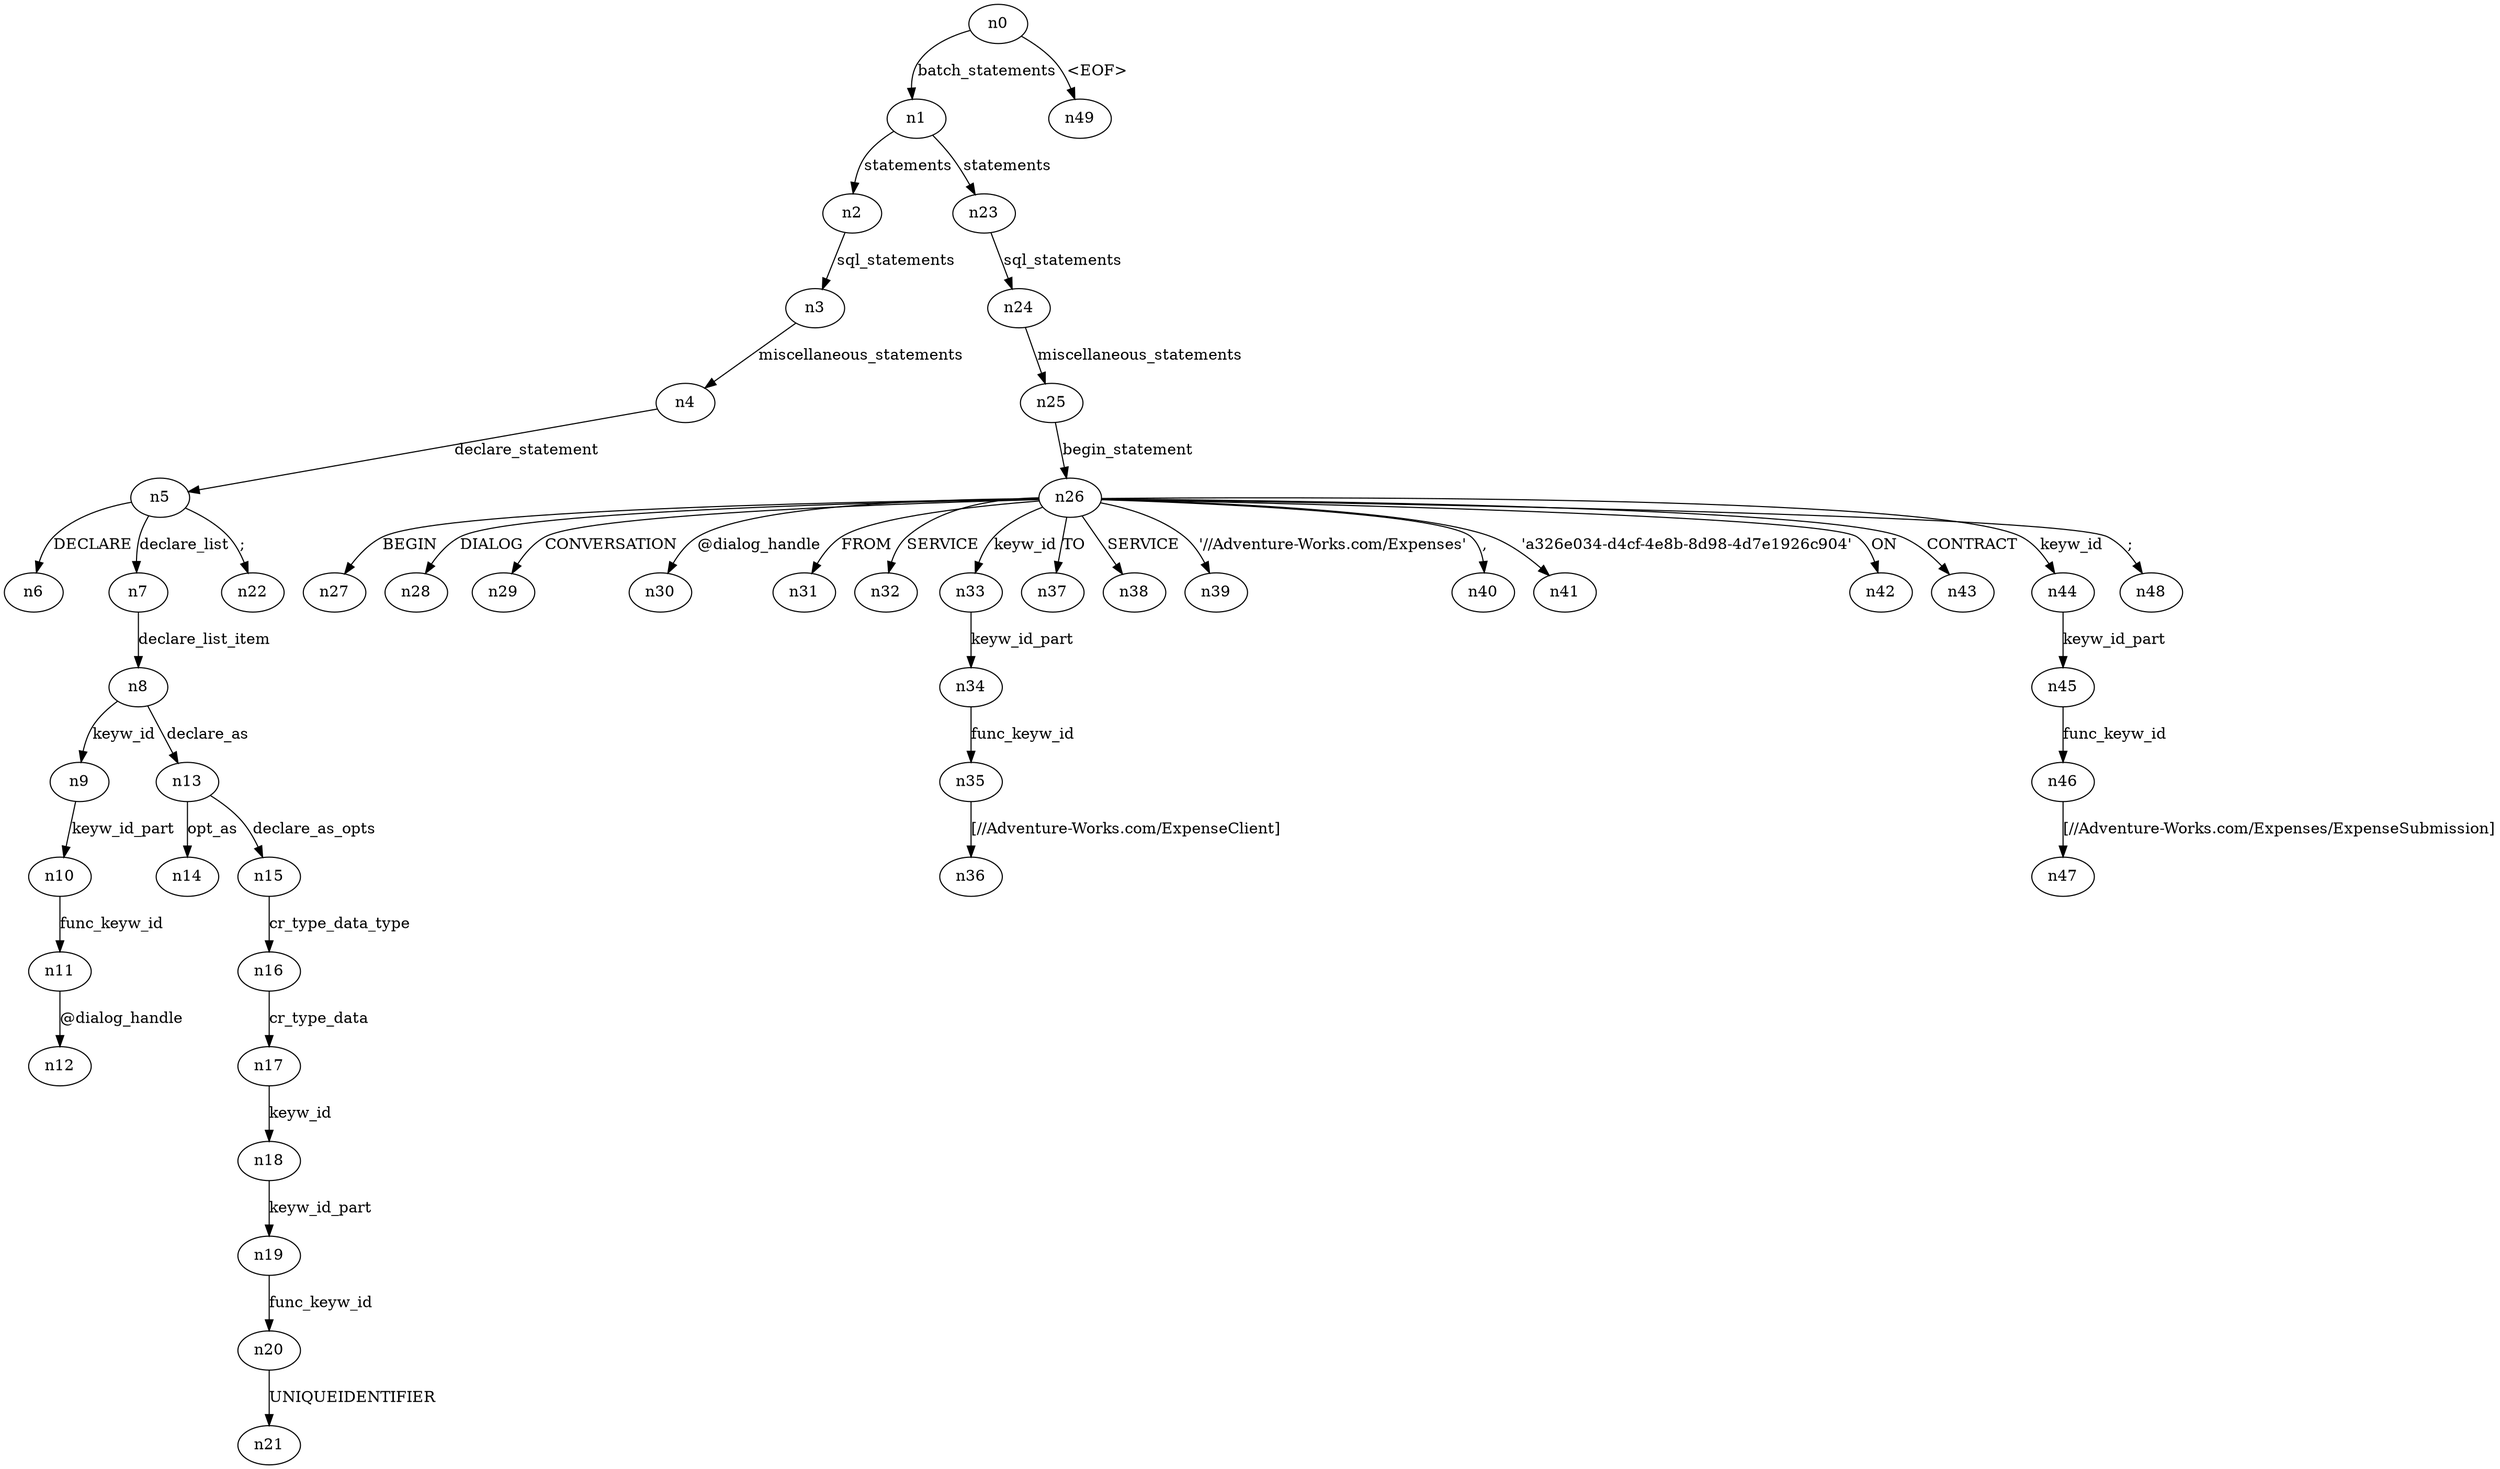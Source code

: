 digraph ParseTree {
  n0 -> n1 [label="batch_statements"];
  n1 -> n2 [label="statements"];
  n2 -> n3 [label="sql_statements"];
  n3 -> n4 [label="miscellaneous_statements"];
  n4 -> n5 [label="declare_statement"];
  n5 -> n6 [label="DECLARE"];
  n5 -> n7 [label="declare_list"];
  n7 -> n8 [label="declare_list_item"];
  n8 -> n9 [label="keyw_id"];
  n9 -> n10 [label="keyw_id_part"];
  n10 -> n11 [label="func_keyw_id"];
  n11 -> n12 [label="@dialog_handle"];
  n8 -> n13 [label="declare_as"];
  n13 -> n14 [label="opt_as"];
  n13 -> n15 [label="declare_as_opts"];
  n15 -> n16 [label="cr_type_data_type"];
  n16 -> n17 [label="cr_type_data"];
  n17 -> n18 [label="keyw_id"];
  n18 -> n19 [label="keyw_id_part"];
  n19 -> n20 [label="func_keyw_id"];
  n20 -> n21 [label="UNIQUEIDENTIFIER"];
  n5 -> n22 [label=";"];
  n1 -> n23 [label="statements"];
  n23 -> n24 [label="sql_statements"];
  n24 -> n25 [label="miscellaneous_statements"];
  n25 -> n26 [label="begin_statement"];
  n26 -> n27 [label="BEGIN"];
  n26 -> n28 [label="DIALOG"];
  n26 -> n29 [label="CONVERSATION"];
  n26 -> n30 [label="@dialog_handle"];
  n26 -> n31 [label="FROM"];
  n26 -> n32 [label="SERVICE"];
  n26 -> n33 [label="keyw_id"];
  n33 -> n34 [label="keyw_id_part"];
  n34 -> n35 [label="func_keyw_id"];
  n35 -> n36 [label="[//Adventure-Works.com/ExpenseClient]"];
  n26 -> n37 [label="TO"];
  n26 -> n38 [label="SERVICE"];
  n26 -> n39 [label="'//Adventure-Works.com/Expenses'"];
  n26 -> n40 [label=","];
  n26 -> n41 [label="'a326e034-d4cf-4e8b-8d98-4d7e1926c904'"];
  n26 -> n42 [label="ON"];
  n26 -> n43 [label="CONTRACT"];
  n26 -> n44 [label="keyw_id"];
  n44 -> n45 [label="keyw_id_part"];
  n45 -> n46 [label="func_keyw_id"];
  n46 -> n47 [label="[//Adventure-Works.com/Expenses/ExpenseSubmission]"];
  n26 -> n48 [label=";"];
  n0 -> n49 [label="<EOF>"];
}